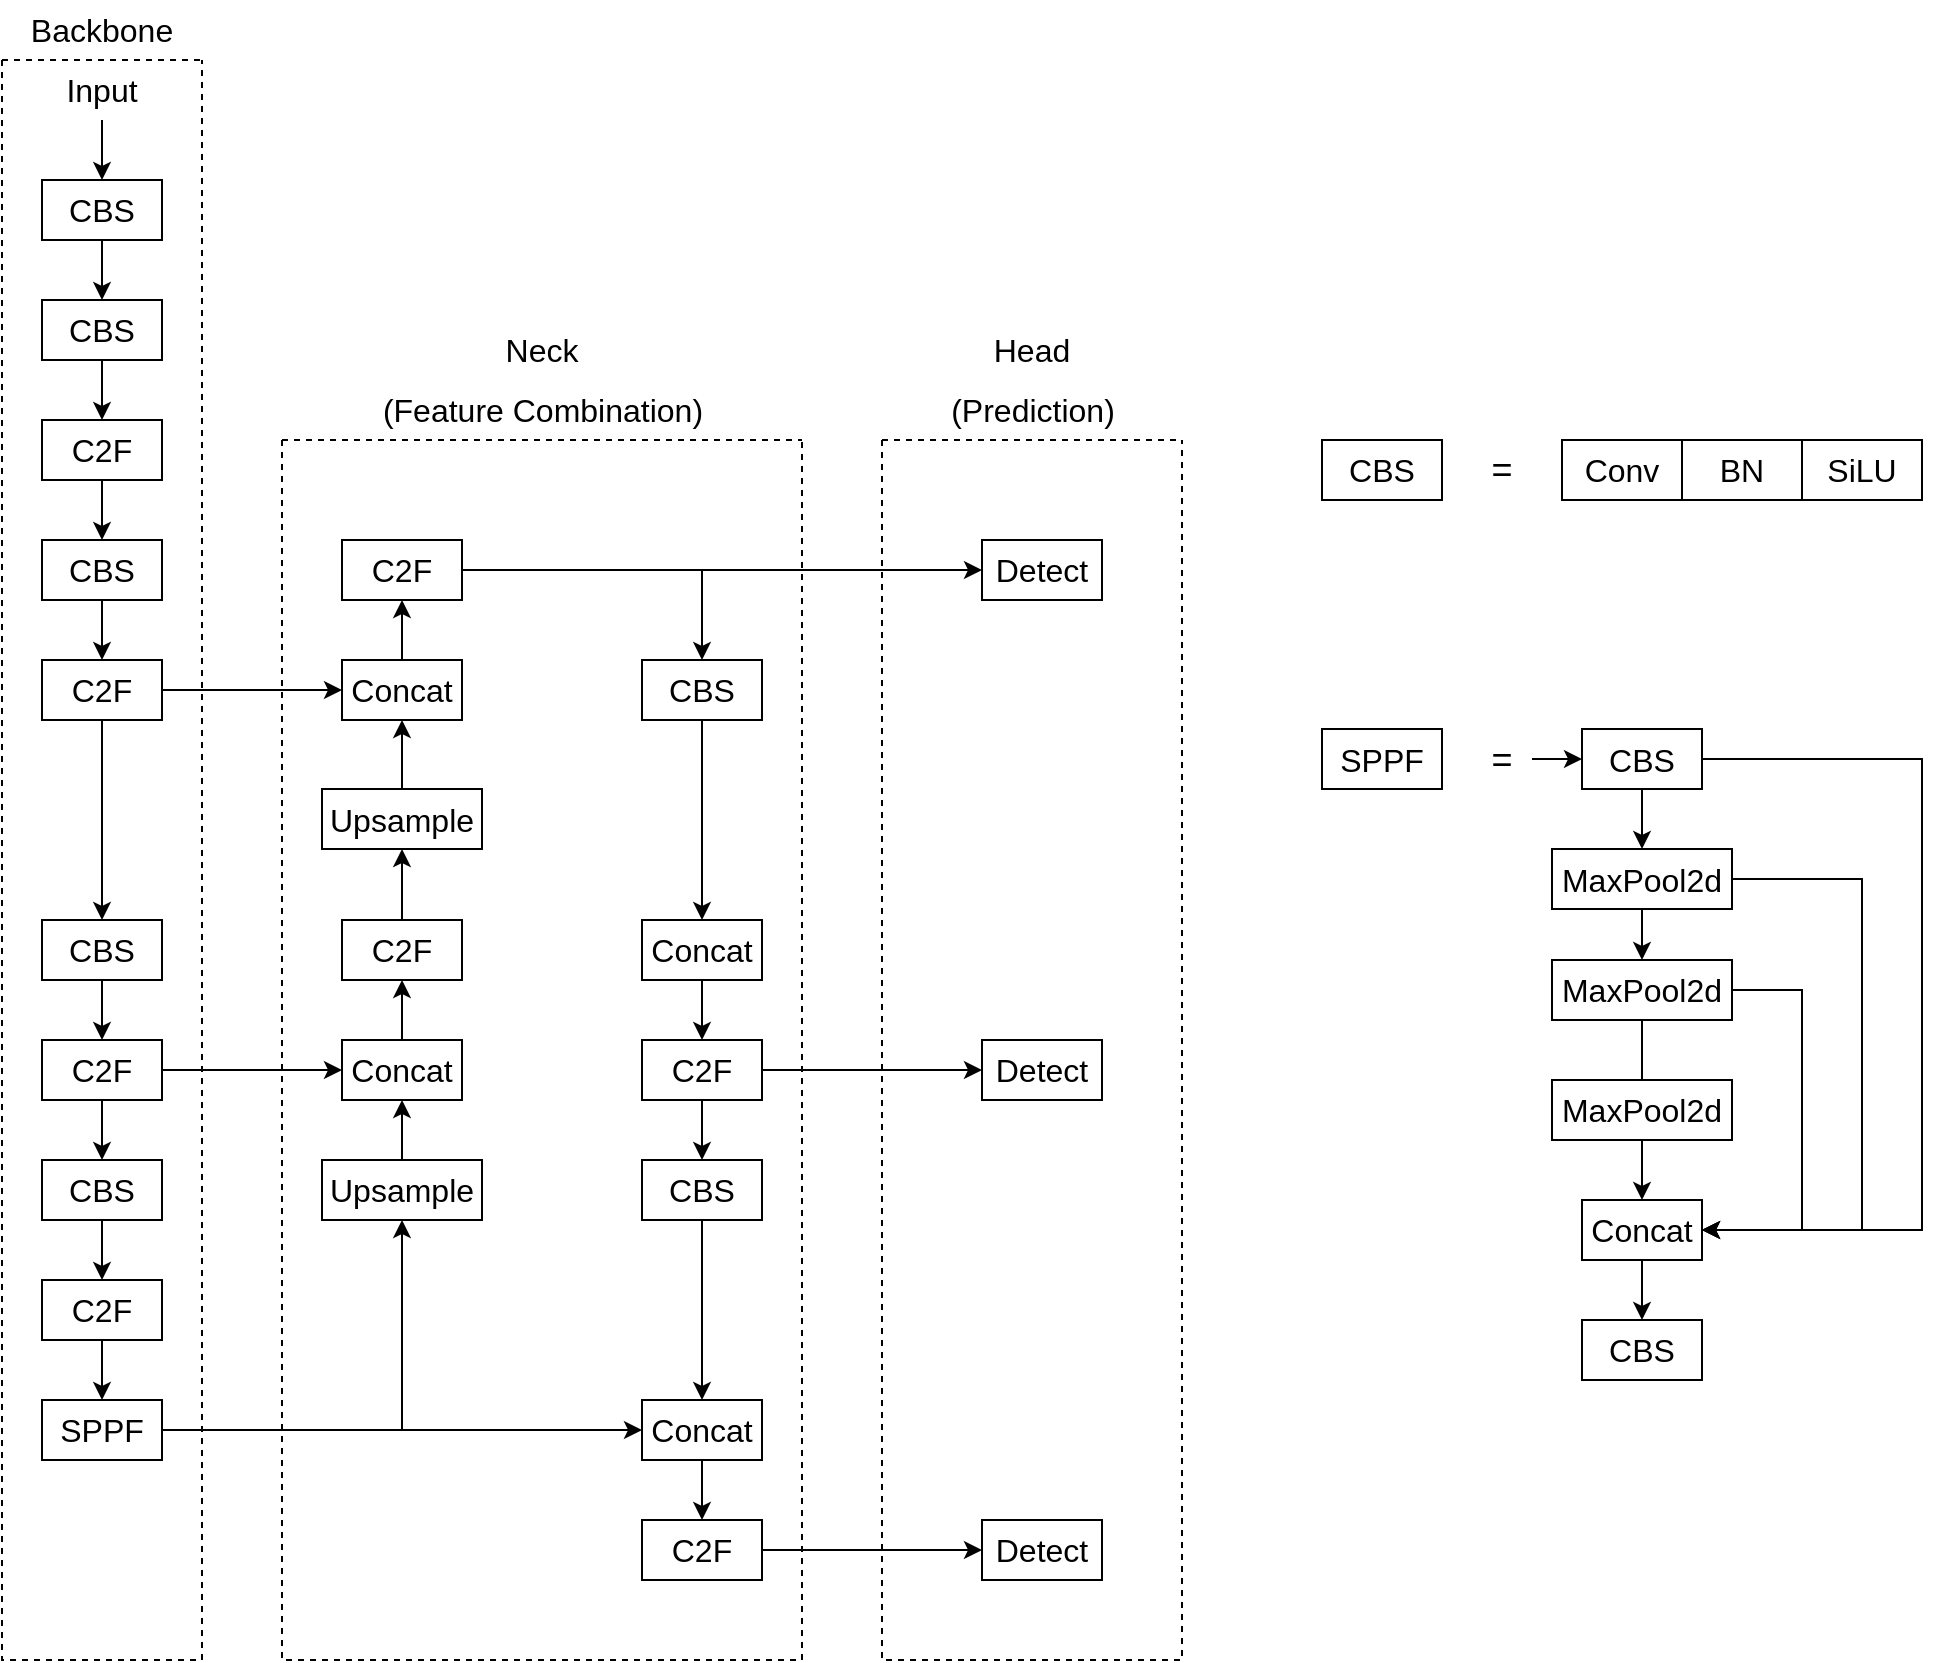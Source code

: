 <mxfile version="26.1.3">
  <diagram name="第 1 页" id="-0JwgDqCHk3gPSxCEV9V">
    <mxGraphModel dx="1514" dy="863" grid="1" gridSize="10" guides="1" tooltips="1" connect="1" arrows="1" fold="1" page="1" pageScale="1" pageWidth="583" pageHeight="827" math="0" shadow="0">
      <root>
        <mxCell id="0" />
        <mxCell id="1" parent="0" />
        <mxCell id="qVasO9UJtQ6_Ss90x7UD-13" value="" style="edgeStyle=orthogonalEdgeStyle;rounded=0;orthogonalLoop=1;jettySize=auto;html=1;entryX=0.5;entryY=0;entryDx=0;entryDy=0;fontSize=16;" edge="1" parent="1" source="qVasO9UJtQ6_Ss90x7UD-1" target="qVasO9UJtQ6_Ss90x7UD-2">
          <mxGeometry relative="1" as="geometry" />
        </mxCell>
        <mxCell id="qVasO9UJtQ6_Ss90x7UD-1" value="CBS" style="rounded=0;whiteSpace=wrap;html=1;fontSize=16;" vertex="1" parent="1">
          <mxGeometry x="150" y="250" width="60" height="30" as="geometry" />
        </mxCell>
        <mxCell id="qVasO9UJtQ6_Ss90x7UD-14" style="edgeStyle=orthogonalEdgeStyle;rounded=0;orthogonalLoop=1;jettySize=auto;html=1;exitX=0.5;exitY=1;exitDx=0;exitDy=0;entryX=0.5;entryY=0;entryDx=0;entryDy=0;fontSize=16;" edge="1" parent="1" source="qVasO9UJtQ6_Ss90x7UD-2" target="qVasO9UJtQ6_Ss90x7UD-3">
          <mxGeometry relative="1" as="geometry" />
        </mxCell>
        <mxCell id="qVasO9UJtQ6_Ss90x7UD-2" value="CBS" style="rounded=0;whiteSpace=wrap;html=1;fontSize=16;" vertex="1" parent="1">
          <mxGeometry x="150" y="310" width="60" height="30" as="geometry" />
        </mxCell>
        <mxCell id="qVasO9UJtQ6_Ss90x7UD-15" style="edgeStyle=orthogonalEdgeStyle;rounded=0;orthogonalLoop=1;jettySize=auto;html=1;exitX=0.5;exitY=1;exitDx=0;exitDy=0;entryX=0.5;entryY=0;entryDx=0;entryDy=0;fontSize=16;" edge="1" parent="1" source="qVasO9UJtQ6_Ss90x7UD-3" target="qVasO9UJtQ6_Ss90x7UD-4">
          <mxGeometry relative="1" as="geometry" />
        </mxCell>
        <mxCell id="qVasO9UJtQ6_Ss90x7UD-3" value="C2F" style="rounded=0;whiteSpace=wrap;html=1;fontSize=16;" vertex="1" parent="1">
          <mxGeometry x="150" y="370" width="60" height="30" as="geometry" />
        </mxCell>
        <mxCell id="qVasO9UJtQ6_Ss90x7UD-16" style="edgeStyle=orthogonalEdgeStyle;rounded=0;orthogonalLoop=1;jettySize=auto;html=1;exitX=0.5;exitY=1;exitDx=0;exitDy=0;entryX=0.5;entryY=0;entryDx=0;entryDy=0;fontSize=16;" edge="1" parent="1" source="qVasO9UJtQ6_Ss90x7UD-4" target="qVasO9UJtQ6_Ss90x7UD-5">
          <mxGeometry relative="1" as="geometry" />
        </mxCell>
        <mxCell id="qVasO9UJtQ6_Ss90x7UD-4" value="CBS" style="rounded=0;whiteSpace=wrap;html=1;fontSize=16;" vertex="1" parent="1">
          <mxGeometry x="150" y="430" width="60" height="30" as="geometry" />
        </mxCell>
        <mxCell id="qVasO9UJtQ6_Ss90x7UD-17" style="edgeStyle=orthogonalEdgeStyle;rounded=0;orthogonalLoop=1;jettySize=auto;html=1;exitX=0.5;exitY=1;exitDx=0;exitDy=0;entryX=0.5;entryY=0;entryDx=0;entryDy=0;fontSize=16;" edge="1" parent="1" source="qVasO9UJtQ6_Ss90x7UD-5" target="qVasO9UJtQ6_Ss90x7UD-6">
          <mxGeometry relative="1" as="geometry" />
        </mxCell>
        <mxCell id="qVasO9UJtQ6_Ss90x7UD-38" style="edgeStyle=orthogonalEdgeStyle;rounded=0;orthogonalLoop=1;jettySize=auto;html=1;exitX=1;exitY=0.5;exitDx=0;exitDy=0;entryX=0;entryY=0.5;entryDx=0;entryDy=0;fontSize=16;" edge="1" parent="1" source="qVasO9UJtQ6_Ss90x7UD-5" target="qVasO9UJtQ6_Ss90x7UD-22">
          <mxGeometry relative="1" as="geometry" />
        </mxCell>
        <mxCell id="qVasO9UJtQ6_Ss90x7UD-5" value="C2F" style="rounded=0;whiteSpace=wrap;html=1;fontSize=16;" vertex="1" parent="1">
          <mxGeometry x="150" y="490" width="60" height="30" as="geometry" />
        </mxCell>
        <mxCell id="qVasO9UJtQ6_Ss90x7UD-18" style="edgeStyle=orthogonalEdgeStyle;rounded=0;orthogonalLoop=1;jettySize=auto;html=1;exitX=0.5;exitY=1;exitDx=0;exitDy=0;entryX=0.5;entryY=0;entryDx=0;entryDy=0;fontSize=16;" edge="1" parent="1" source="qVasO9UJtQ6_Ss90x7UD-6" target="qVasO9UJtQ6_Ss90x7UD-7">
          <mxGeometry relative="1" as="geometry" />
        </mxCell>
        <mxCell id="qVasO9UJtQ6_Ss90x7UD-6" value="CBS" style="rounded=0;whiteSpace=wrap;html=1;fontSize=16;" vertex="1" parent="1">
          <mxGeometry x="150" y="620" width="60" height="30" as="geometry" />
        </mxCell>
        <mxCell id="qVasO9UJtQ6_Ss90x7UD-19" style="edgeStyle=orthogonalEdgeStyle;rounded=0;orthogonalLoop=1;jettySize=auto;html=1;exitX=0.5;exitY=1;exitDx=0;exitDy=0;entryX=0.5;entryY=0;entryDx=0;entryDy=0;fontSize=16;" edge="1" parent="1" source="qVasO9UJtQ6_Ss90x7UD-7" target="qVasO9UJtQ6_Ss90x7UD-8">
          <mxGeometry relative="1" as="geometry" />
        </mxCell>
        <mxCell id="qVasO9UJtQ6_Ss90x7UD-44" style="edgeStyle=orthogonalEdgeStyle;rounded=0;orthogonalLoop=1;jettySize=auto;html=1;exitX=1;exitY=0.5;exitDx=0;exitDy=0;entryX=0;entryY=0.5;entryDx=0;entryDy=0;fontSize=16;" edge="1" parent="1" source="qVasO9UJtQ6_Ss90x7UD-7" target="qVasO9UJtQ6_Ss90x7UD-26">
          <mxGeometry relative="1" as="geometry" />
        </mxCell>
        <mxCell id="qVasO9UJtQ6_Ss90x7UD-7" value="C2F" style="rounded=0;whiteSpace=wrap;html=1;fontSize=16;" vertex="1" parent="1">
          <mxGeometry x="150" y="680" width="60" height="30" as="geometry" />
        </mxCell>
        <mxCell id="qVasO9UJtQ6_Ss90x7UD-20" style="edgeStyle=orthogonalEdgeStyle;rounded=0;orthogonalLoop=1;jettySize=auto;html=1;exitX=0.5;exitY=1;exitDx=0;exitDy=0;entryX=0.5;entryY=0;entryDx=0;entryDy=0;fontSize=16;" edge="1" parent="1" source="qVasO9UJtQ6_Ss90x7UD-8" target="qVasO9UJtQ6_Ss90x7UD-9">
          <mxGeometry relative="1" as="geometry" />
        </mxCell>
        <mxCell id="qVasO9UJtQ6_Ss90x7UD-8" value="CBS" style="rounded=0;whiteSpace=wrap;html=1;fontSize=16;" vertex="1" parent="1">
          <mxGeometry x="150" y="740" width="60" height="30" as="geometry" />
        </mxCell>
        <mxCell id="qVasO9UJtQ6_Ss90x7UD-21" style="edgeStyle=orthogonalEdgeStyle;rounded=0;orthogonalLoop=1;jettySize=auto;html=1;exitX=0.5;exitY=1;exitDx=0;exitDy=0;entryX=0.5;entryY=0;entryDx=0;entryDy=0;fontSize=16;" edge="1" parent="1" source="qVasO9UJtQ6_Ss90x7UD-9" target="qVasO9UJtQ6_Ss90x7UD-10">
          <mxGeometry relative="1" as="geometry" />
        </mxCell>
        <mxCell id="qVasO9UJtQ6_Ss90x7UD-9" value="C2F" style="rounded=0;whiteSpace=wrap;html=1;fontSize=16;" vertex="1" parent="1">
          <mxGeometry x="150" y="800" width="60" height="30" as="geometry" />
        </mxCell>
        <mxCell id="qVasO9UJtQ6_Ss90x7UD-45" style="edgeStyle=orthogonalEdgeStyle;rounded=0;orthogonalLoop=1;jettySize=auto;html=1;exitX=1;exitY=0.5;exitDx=0;exitDy=0;entryX=0;entryY=0.5;entryDx=0;entryDy=0;fontSize=16;" edge="1" parent="1" source="qVasO9UJtQ6_Ss90x7UD-10" target="qVasO9UJtQ6_Ss90x7UD-32">
          <mxGeometry relative="1" as="geometry">
            <Array as="points">
              <mxPoint x="330" y="875" />
              <mxPoint x="330" y="875" />
            </Array>
          </mxGeometry>
        </mxCell>
        <mxCell id="qVasO9UJtQ6_Ss90x7UD-58" style="edgeStyle=orthogonalEdgeStyle;rounded=0;orthogonalLoop=1;jettySize=auto;html=1;exitX=1;exitY=0.5;exitDx=0;exitDy=0;entryX=0.5;entryY=1;entryDx=0;entryDy=0;" edge="1" parent="1" source="qVasO9UJtQ6_Ss90x7UD-10" target="qVasO9UJtQ6_Ss90x7UD-27">
          <mxGeometry relative="1" as="geometry" />
        </mxCell>
        <mxCell id="qVasO9UJtQ6_Ss90x7UD-10" value="SPPF" style="rounded=0;whiteSpace=wrap;html=1;fontSize=16;" vertex="1" parent="1">
          <mxGeometry x="150" y="860" width="60" height="30" as="geometry" />
        </mxCell>
        <mxCell id="qVasO9UJtQ6_Ss90x7UD-12" value="" style="edgeStyle=orthogonalEdgeStyle;rounded=0;orthogonalLoop=1;jettySize=auto;html=1;fontSize=16;" edge="1" parent="1" source="qVasO9UJtQ6_Ss90x7UD-11">
          <mxGeometry relative="1" as="geometry">
            <mxPoint x="180" y="250" as="targetPoint" />
          </mxGeometry>
        </mxCell>
        <mxCell id="qVasO9UJtQ6_Ss90x7UD-11" value="Input" style="text;html=1;align=center;verticalAlign=middle;whiteSpace=wrap;rounded=0;fontSize=16;" vertex="1" parent="1">
          <mxGeometry x="150" y="190" width="60" height="30" as="geometry" />
        </mxCell>
        <mxCell id="qVasO9UJtQ6_Ss90x7UD-39" style="edgeStyle=orthogonalEdgeStyle;rounded=0;orthogonalLoop=1;jettySize=auto;html=1;exitX=0.5;exitY=0;exitDx=0;exitDy=0;entryX=0.5;entryY=1;entryDx=0;entryDy=0;fontSize=16;" edge="1" parent="1" source="qVasO9UJtQ6_Ss90x7UD-22" target="qVasO9UJtQ6_Ss90x7UD-23">
          <mxGeometry relative="1" as="geometry" />
        </mxCell>
        <mxCell id="qVasO9UJtQ6_Ss90x7UD-22" value="Concat" style="rounded=0;whiteSpace=wrap;html=1;fontSize=16;" vertex="1" parent="1">
          <mxGeometry x="300" y="490" width="60" height="30" as="geometry" />
        </mxCell>
        <mxCell id="qVasO9UJtQ6_Ss90x7UD-53" style="edgeStyle=orthogonalEdgeStyle;rounded=0;orthogonalLoop=1;jettySize=auto;html=1;exitX=1;exitY=0.5;exitDx=0;exitDy=0;entryX=0;entryY=0.5;entryDx=0;entryDy=0;fontSize=16;" edge="1" parent="1" source="qVasO9UJtQ6_Ss90x7UD-23" target="qVasO9UJtQ6_Ss90x7UD-35">
          <mxGeometry relative="1" as="geometry" />
        </mxCell>
        <mxCell id="qVasO9UJtQ6_Ss90x7UD-59" style="edgeStyle=orthogonalEdgeStyle;rounded=0;orthogonalLoop=1;jettySize=auto;html=1;exitX=1;exitY=0.5;exitDx=0;exitDy=0;entryX=0.5;entryY=0;entryDx=0;entryDy=0;" edge="1" parent="1" source="qVasO9UJtQ6_Ss90x7UD-23" target="qVasO9UJtQ6_Ss90x7UD-28">
          <mxGeometry relative="1" as="geometry" />
        </mxCell>
        <mxCell id="qVasO9UJtQ6_Ss90x7UD-23" value="C2F" style="rounded=0;whiteSpace=wrap;html=1;fontSize=16;" vertex="1" parent="1">
          <mxGeometry x="300" y="430" width="60" height="30" as="geometry" />
        </mxCell>
        <mxCell id="qVasO9UJtQ6_Ss90x7UD-40" style="edgeStyle=orthogonalEdgeStyle;rounded=0;orthogonalLoop=1;jettySize=auto;html=1;exitX=0.5;exitY=0;exitDx=0;exitDy=0;entryX=0.5;entryY=1;entryDx=0;entryDy=0;fontSize=16;" edge="1" parent="1" source="qVasO9UJtQ6_Ss90x7UD-24" target="qVasO9UJtQ6_Ss90x7UD-22">
          <mxGeometry relative="1" as="geometry" />
        </mxCell>
        <mxCell id="qVasO9UJtQ6_Ss90x7UD-24" value="Upsample" style="rounded=0;whiteSpace=wrap;html=1;fontSize=16;" vertex="1" parent="1">
          <mxGeometry x="290" y="554.5" width="80" height="30" as="geometry" />
        </mxCell>
        <mxCell id="qVasO9UJtQ6_Ss90x7UD-41" style="edgeStyle=orthogonalEdgeStyle;rounded=0;orthogonalLoop=1;jettySize=auto;html=1;exitX=0.5;exitY=0;exitDx=0;exitDy=0;entryX=0.5;entryY=1;entryDx=0;entryDy=0;fontSize=16;" edge="1" parent="1" source="qVasO9UJtQ6_Ss90x7UD-25" target="qVasO9UJtQ6_Ss90x7UD-24">
          <mxGeometry relative="1" as="geometry" />
        </mxCell>
        <mxCell id="qVasO9UJtQ6_Ss90x7UD-25" value="C2F" style="rounded=0;whiteSpace=wrap;html=1;fontSize=16;" vertex="1" parent="1">
          <mxGeometry x="300" y="620" width="60" height="30" as="geometry" />
        </mxCell>
        <mxCell id="qVasO9UJtQ6_Ss90x7UD-42" style="edgeStyle=orthogonalEdgeStyle;rounded=0;orthogonalLoop=1;jettySize=auto;html=1;exitX=0.5;exitY=0;exitDx=0;exitDy=0;entryX=0.5;entryY=1;entryDx=0;entryDy=0;fontSize=16;" edge="1" parent="1" source="qVasO9UJtQ6_Ss90x7UD-26" target="qVasO9UJtQ6_Ss90x7UD-25">
          <mxGeometry relative="1" as="geometry" />
        </mxCell>
        <mxCell id="qVasO9UJtQ6_Ss90x7UD-26" value="Concat" style="rounded=0;whiteSpace=wrap;html=1;fontSize=16;" vertex="1" parent="1">
          <mxGeometry x="300" y="680" width="60" height="30" as="geometry" />
        </mxCell>
        <mxCell id="qVasO9UJtQ6_Ss90x7UD-43" style="edgeStyle=orthogonalEdgeStyle;rounded=0;orthogonalLoop=1;jettySize=auto;html=1;exitX=0.5;exitY=0;exitDx=0;exitDy=0;entryX=0.5;entryY=1;entryDx=0;entryDy=0;fontSize=16;" edge="1" parent="1" source="qVasO9UJtQ6_Ss90x7UD-27" target="qVasO9UJtQ6_Ss90x7UD-26">
          <mxGeometry relative="1" as="geometry" />
        </mxCell>
        <mxCell id="qVasO9UJtQ6_Ss90x7UD-27" value="Upsample" style="rounded=0;whiteSpace=wrap;html=1;fontSize=16;" vertex="1" parent="1">
          <mxGeometry x="290" y="740" width="80" height="30" as="geometry" />
        </mxCell>
        <mxCell id="qVasO9UJtQ6_Ss90x7UD-46" style="edgeStyle=orthogonalEdgeStyle;rounded=0;orthogonalLoop=1;jettySize=auto;html=1;exitX=0.5;exitY=1;exitDx=0;exitDy=0;entryX=0.5;entryY=0;entryDx=0;entryDy=0;fontSize=16;" edge="1" parent="1" source="qVasO9UJtQ6_Ss90x7UD-28" target="qVasO9UJtQ6_Ss90x7UD-29">
          <mxGeometry relative="1" as="geometry" />
        </mxCell>
        <mxCell id="qVasO9UJtQ6_Ss90x7UD-28" value="CBS" style="rounded=0;whiteSpace=wrap;html=1;fontSize=16;" vertex="1" parent="1">
          <mxGeometry x="450" y="490" width="60" height="30" as="geometry" />
        </mxCell>
        <mxCell id="qVasO9UJtQ6_Ss90x7UD-47" style="edgeStyle=orthogonalEdgeStyle;rounded=0;orthogonalLoop=1;jettySize=auto;html=1;exitX=0.5;exitY=1;exitDx=0;exitDy=0;entryX=0.5;entryY=0;entryDx=0;entryDy=0;fontSize=16;" edge="1" parent="1" source="qVasO9UJtQ6_Ss90x7UD-29" target="qVasO9UJtQ6_Ss90x7UD-30">
          <mxGeometry relative="1" as="geometry" />
        </mxCell>
        <mxCell id="qVasO9UJtQ6_Ss90x7UD-29" value="Concat" style="rounded=0;whiteSpace=wrap;html=1;fontSize=16;" vertex="1" parent="1">
          <mxGeometry x="450" y="620" width="60" height="30" as="geometry" />
        </mxCell>
        <mxCell id="qVasO9UJtQ6_Ss90x7UD-48" style="edgeStyle=orthogonalEdgeStyle;rounded=0;orthogonalLoop=1;jettySize=auto;html=1;exitX=0.5;exitY=1;exitDx=0;exitDy=0;entryX=0.5;entryY=0;entryDx=0;entryDy=0;fontSize=16;" edge="1" parent="1" source="qVasO9UJtQ6_Ss90x7UD-30" target="qVasO9UJtQ6_Ss90x7UD-31">
          <mxGeometry relative="1" as="geometry" />
        </mxCell>
        <mxCell id="qVasO9UJtQ6_Ss90x7UD-52" style="edgeStyle=orthogonalEdgeStyle;rounded=0;orthogonalLoop=1;jettySize=auto;html=1;exitX=1;exitY=0.5;exitDx=0;exitDy=0;entryX=0;entryY=0.5;entryDx=0;entryDy=0;fontSize=16;" edge="1" parent="1" source="qVasO9UJtQ6_Ss90x7UD-30" target="qVasO9UJtQ6_Ss90x7UD-36">
          <mxGeometry relative="1" as="geometry" />
        </mxCell>
        <mxCell id="qVasO9UJtQ6_Ss90x7UD-30" value="C2F" style="rounded=0;whiteSpace=wrap;html=1;fontSize=16;" vertex="1" parent="1">
          <mxGeometry x="450" y="680" width="60" height="30" as="geometry" />
        </mxCell>
        <mxCell id="qVasO9UJtQ6_Ss90x7UD-49" style="edgeStyle=orthogonalEdgeStyle;rounded=0;orthogonalLoop=1;jettySize=auto;html=1;exitX=0.5;exitY=1;exitDx=0;exitDy=0;entryX=0.5;entryY=0;entryDx=0;entryDy=0;fontSize=16;" edge="1" parent="1" source="qVasO9UJtQ6_Ss90x7UD-31" target="qVasO9UJtQ6_Ss90x7UD-32">
          <mxGeometry relative="1" as="geometry" />
        </mxCell>
        <mxCell id="qVasO9UJtQ6_Ss90x7UD-31" value="CBS" style="rounded=0;whiteSpace=wrap;html=1;fontSize=16;" vertex="1" parent="1">
          <mxGeometry x="450" y="740" width="60" height="30" as="geometry" />
        </mxCell>
        <mxCell id="qVasO9UJtQ6_Ss90x7UD-50" style="edgeStyle=orthogonalEdgeStyle;rounded=0;orthogonalLoop=1;jettySize=auto;html=1;exitX=0.5;exitY=1;exitDx=0;exitDy=0;entryX=0.5;entryY=0;entryDx=0;entryDy=0;fontSize=16;" edge="1" parent="1" source="qVasO9UJtQ6_Ss90x7UD-32" target="qVasO9UJtQ6_Ss90x7UD-33">
          <mxGeometry relative="1" as="geometry" />
        </mxCell>
        <mxCell id="qVasO9UJtQ6_Ss90x7UD-32" value="Concat" style="rounded=0;whiteSpace=wrap;html=1;fontSize=16;" vertex="1" parent="1">
          <mxGeometry x="450" y="860" width="60" height="30" as="geometry" />
        </mxCell>
        <mxCell id="qVasO9UJtQ6_Ss90x7UD-51" style="edgeStyle=orthogonalEdgeStyle;rounded=0;orthogonalLoop=1;jettySize=auto;html=1;exitX=1;exitY=0.5;exitDx=0;exitDy=0;entryX=0;entryY=0.5;entryDx=0;entryDy=0;fontSize=16;" edge="1" parent="1" source="qVasO9UJtQ6_Ss90x7UD-33" target="qVasO9UJtQ6_Ss90x7UD-37">
          <mxGeometry relative="1" as="geometry" />
        </mxCell>
        <mxCell id="qVasO9UJtQ6_Ss90x7UD-33" value="C2F" style="rounded=0;whiteSpace=wrap;html=1;fontSize=16;" vertex="1" parent="1">
          <mxGeometry x="450" y="920" width="60" height="30" as="geometry" />
        </mxCell>
        <mxCell id="qVasO9UJtQ6_Ss90x7UD-35" value="Detect" style="rounded=0;whiteSpace=wrap;html=1;fontSize=16;" vertex="1" parent="1">
          <mxGeometry x="620" y="430" width="60" height="30" as="geometry" />
        </mxCell>
        <mxCell id="qVasO9UJtQ6_Ss90x7UD-36" value="Detect" style="rounded=0;whiteSpace=wrap;html=1;fontSize=16;" vertex="1" parent="1">
          <mxGeometry x="620" y="680" width="60" height="30" as="geometry" />
        </mxCell>
        <mxCell id="qVasO9UJtQ6_Ss90x7UD-37" value="Detect" style="rounded=0;whiteSpace=wrap;html=1;fontSize=16;" vertex="1" parent="1">
          <mxGeometry x="620" y="920" width="60" height="30" as="geometry" />
        </mxCell>
        <mxCell id="qVasO9UJtQ6_Ss90x7UD-61" value="" style="swimlane;startSize=0;dashed=1;" vertex="1" parent="1">
          <mxGeometry x="130" y="190" width="100" height="800" as="geometry" />
        </mxCell>
        <mxCell id="qVasO9UJtQ6_Ss90x7UD-62" value="&lt;font style=&quot;font-size: 16px;&quot;&gt;Backbone&lt;/font&gt;" style="text;html=1;align=center;verticalAlign=middle;whiteSpace=wrap;rounded=0;" vertex="1" parent="1">
          <mxGeometry x="150" y="160" width="60" height="30" as="geometry" />
        </mxCell>
        <mxCell id="qVasO9UJtQ6_Ss90x7UD-63" value="" style="swimlane;startSize=0;dashed=1;" vertex="1" parent="1">
          <mxGeometry x="270" y="380" width="260" height="610" as="geometry" />
        </mxCell>
        <mxCell id="qVasO9UJtQ6_Ss90x7UD-64" value="&lt;font style=&quot;font-size: 16px;&quot;&gt;Neck&lt;/font&gt;" style="text;html=1;align=center;verticalAlign=middle;whiteSpace=wrap;rounded=0;" vertex="1" parent="1">
          <mxGeometry x="370" y="320" width="60" height="30" as="geometry" />
        </mxCell>
        <mxCell id="qVasO9UJtQ6_Ss90x7UD-65" value="&lt;font style=&quot;font-size: 16px;&quot;&gt;(Feature Combination)&lt;/font&gt;" style="text;html=1;align=center;verticalAlign=middle;whiteSpace=wrap;rounded=0;" vertex="1" parent="1">
          <mxGeometry x="317.5" y="350" width="165" height="30" as="geometry" />
        </mxCell>
        <mxCell id="qVasO9UJtQ6_Ss90x7UD-66" value="" style="swimlane;startSize=0;dashed=1;" vertex="1" parent="1">
          <mxGeometry x="570" y="380" width="150" height="610" as="geometry" />
        </mxCell>
        <mxCell id="qVasO9UJtQ6_Ss90x7UD-67" value="&lt;font style=&quot;font-size: 16px;&quot;&gt;Head&lt;/font&gt;" style="text;html=1;align=center;verticalAlign=middle;whiteSpace=wrap;rounded=0;" vertex="1" parent="1">
          <mxGeometry x="615" y="320" width="60" height="30" as="geometry" />
        </mxCell>
        <mxCell id="qVasO9UJtQ6_Ss90x7UD-68" value="&lt;font style=&quot;font-size: 16px;&quot;&gt;(Prediction)&lt;/font&gt;" style="text;html=1;align=center;verticalAlign=middle;whiteSpace=wrap;rounded=0;" vertex="1" parent="1">
          <mxGeometry x="562.5" y="350" width="165" height="30" as="geometry" />
        </mxCell>
        <mxCell id="qVasO9UJtQ6_Ss90x7UD-69" value="CBS" style="rounded=0;whiteSpace=wrap;html=1;fontSize=16;" vertex="1" parent="1">
          <mxGeometry x="790" y="380" width="60" height="30" as="geometry" />
        </mxCell>
        <mxCell id="qVasO9UJtQ6_Ss90x7UD-70" value="Conv" style="rounded=0;whiteSpace=wrap;html=1;fontSize=16;" vertex="1" parent="1">
          <mxGeometry x="910" y="380" width="60" height="30" as="geometry" />
        </mxCell>
        <mxCell id="qVasO9UJtQ6_Ss90x7UD-71" value="BN" style="rounded=0;whiteSpace=wrap;html=1;fontSize=16;" vertex="1" parent="1">
          <mxGeometry x="970" y="380" width="60" height="30" as="geometry" />
        </mxCell>
        <mxCell id="qVasO9UJtQ6_Ss90x7UD-72" value="SiLU" style="rounded=0;whiteSpace=wrap;html=1;fontSize=16;" vertex="1" parent="1">
          <mxGeometry x="1030" y="380" width="60" height="30" as="geometry" />
        </mxCell>
        <mxCell id="qVasO9UJtQ6_Ss90x7UD-73" value="&lt;font style=&quot;font-size: 18px;&quot;&gt;=&lt;/font&gt;" style="text;html=1;align=center;verticalAlign=middle;whiteSpace=wrap;rounded=0;" vertex="1" parent="1">
          <mxGeometry x="850" y="380" width="60" height="30" as="geometry" />
        </mxCell>
        <mxCell id="qVasO9UJtQ6_Ss90x7UD-74" value="SPPF" style="rounded=0;whiteSpace=wrap;html=1;fontSize=16;" vertex="1" parent="1">
          <mxGeometry x="790" y="524.5" width="60" height="30" as="geometry" />
        </mxCell>
        <mxCell id="qVasO9UJtQ6_Ss90x7UD-77" style="edgeStyle=orthogonalEdgeStyle;rounded=0;orthogonalLoop=1;jettySize=auto;html=1;exitX=1;exitY=0.5;exitDx=0;exitDy=0;entryX=0;entryY=0.5;entryDx=0;entryDy=0;" edge="1" parent="1" source="qVasO9UJtQ6_Ss90x7UD-75" target="qVasO9UJtQ6_Ss90x7UD-76">
          <mxGeometry relative="1" as="geometry" />
        </mxCell>
        <mxCell id="qVasO9UJtQ6_Ss90x7UD-75" value="&lt;font style=&quot;font-size: 18px;&quot;&gt;=&lt;/font&gt;" style="text;html=1;align=center;verticalAlign=middle;whiteSpace=wrap;rounded=0;" vertex="1" parent="1">
          <mxGeometry x="865" y="524.5" width="30" height="30" as="geometry" />
        </mxCell>
        <mxCell id="qVasO9UJtQ6_Ss90x7UD-86" style="edgeStyle=orthogonalEdgeStyle;rounded=0;orthogonalLoop=1;jettySize=auto;html=1;exitX=0.5;exitY=1;exitDx=0;exitDy=0;entryX=0.5;entryY=0;entryDx=0;entryDy=0;" edge="1" parent="1" source="qVasO9UJtQ6_Ss90x7UD-76" target="qVasO9UJtQ6_Ss90x7UD-78">
          <mxGeometry relative="1" as="geometry" />
        </mxCell>
        <mxCell id="qVasO9UJtQ6_Ss90x7UD-91" style="edgeStyle=orthogonalEdgeStyle;rounded=0;orthogonalLoop=1;jettySize=auto;html=1;exitX=1;exitY=0.5;exitDx=0;exitDy=0;entryX=1;entryY=0.5;entryDx=0;entryDy=0;" edge="1" parent="1" source="qVasO9UJtQ6_Ss90x7UD-76" target="qVasO9UJtQ6_Ss90x7UD-81">
          <mxGeometry relative="1" as="geometry">
            <Array as="points">
              <mxPoint x="1090" y="540" />
              <mxPoint x="1090" y="775" />
            </Array>
          </mxGeometry>
        </mxCell>
        <mxCell id="qVasO9UJtQ6_Ss90x7UD-76" value="CBS" style="rounded=0;whiteSpace=wrap;html=1;fontSize=16;" vertex="1" parent="1">
          <mxGeometry x="920" y="524.5" width="60" height="30" as="geometry" />
        </mxCell>
        <mxCell id="qVasO9UJtQ6_Ss90x7UD-87" style="edgeStyle=orthogonalEdgeStyle;rounded=0;orthogonalLoop=1;jettySize=auto;html=1;exitX=0.5;exitY=1;exitDx=0;exitDy=0;entryX=0.5;entryY=0;entryDx=0;entryDy=0;" edge="1" parent="1" source="qVasO9UJtQ6_Ss90x7UD-78" target="qVasO9UJtQ6_Ss90x7UD-79">
          <mxGeometry relative="1" as="geometry" />
        </mxCell>
        <mxCell id="qVasO9UJtQ6_Ss90x7UD-90" style="edgeStyle=orthogonalEdgeStyle;rounded=0;orthogonalLoop=1;jettySize=auto;html=1;exitX=1;exitY=0.5;exitDx=0;exitDy=0;entryX=1;entryY=0.5;entryDx=0;entryDy=0;" edge="1" parent="1" source="qVasO9UJtQ6_Ss90x7UD-78" target="qVasO9UJtQ6_Ss90x7UD-81">
          <mxGeometry relative="1" as="geometry">
            <Array as="points">
              <mxPoint x="1060" y="600" />
              <mxPoint x="1060" y="775" />
            </Array>
          </mxGeometry>
        </mxCell>
        <mxCell id="qVasO9UJtQ6_Ss90x7UD-78" value="MaxPool2d" style="rounded=0;whiteSpace=wrap;html=1;fontSize=16;" vertex="1" parent="1">
          <mxGeometry x="905" y="584.5" width="90" height="30" as="geometry" />
        </mxCell>
        <mxCell id="qVasO9UJtQ6_Ss90x7UD-84" value="" style="edgeStyle=orthogonalEdgeStyle;rounded=0;orthogonalLoop=1;jettySize=auto;html=1;" edge="1" parent="1" source="qVasO9UJtQ6_Ss90x7UD-79" target="qVasO9UJtQ6_Ss90x7UD-81">
          <mxGeometry relative="1" as="geometry" />
        </mxCell>
        <mxCell id="qVasO9UJtQ6_Ss90x7UD-92" style="edgeStyle=orthogonalEdgeStyle;rounded=0;orthogonalLoop=1;jettySize=auto;html=1;exitX=1;exitY=0.5;exitDx=0;exitDy=0;entryX=1;entryY=0.5;entryDx=0;entryDy=0;" edge="1" parent="1" source="qVasO9UJtQ6_Ss90x7UD-79" target="qVasO9UJtQ6_Ss90x7UD-81">
          <mxGeometry relative="1" as="geometry">
            <Array as="points">
              <mxPoint x="1030" y="655" />
              <mxPoint x="1030" y="775" />
            </Array>
          </mxGeometry>
        </mxCell>
        <mxCell id="qVasO9UJtQ6_Ss90x7UD-79" value="MaxPool2d" style="rounded=0;whiteSpace=wrap;html=1;fontSize=16;" vertex="1" parent="1">
          <mxGeometry x="905" y="640" width="90" height="30" as="geometry" />
        </mxCell>
        <mxCell id="qVasO9UJtQ6_Ss90x7UD-80" value="MaxPool2d" style="rounded=0;whiteSpace=wrap;html=1;fontSize=16;" vertex="1" parent="1">
          <mxGeometry x="905" y="700" width="90" height="30" as="geometry" />
        </mxCell>
        <mxCell id="qVasO9UJtQ6_Ss90x7UD-88" style="edgeStyle=orthogonalEdgeStyle;rounded=0;orthogonalLoop=1;jettySize=auto;html=1;exitX=0.5;exitY=1;exitDx=0;exitDy=0;entryX=0.5;entryY=0;entryDx=0;entryDy=0;" edge="1" parent="1" source="qVasO9UJtQ6_Ss90x7UD-81" target="qVasO9UJtQ6_Ss90x7UD-85">
          <mxGeometry relative="1" as="geometry" />
        </mxCell>
        <mxCell id="qVasO9UJtQ6_Ss90x7UD-81" value="Concat" style="rounded=0;whiteSpace=wrap;html=1;fontSize=16;" vertex="1" parent="1">
          <mxGeometry x="920" y="760" width="60" height="30" as="geometry" />
        </mxCell>
        <mxCell id="qVasO9UJtQ6_Ss90x7UD-85" value="CBS" style="rounded=0;whiteSpace=wrap;html=1;fontSize=16;" vertex="1" parent="1">
          <mxGeometry x="920" y="820" width="60" height="30" as="geometry" />
        </mxCell>
      </root>
    </mxGraphModel>
  </diagram>
</mxfile>
